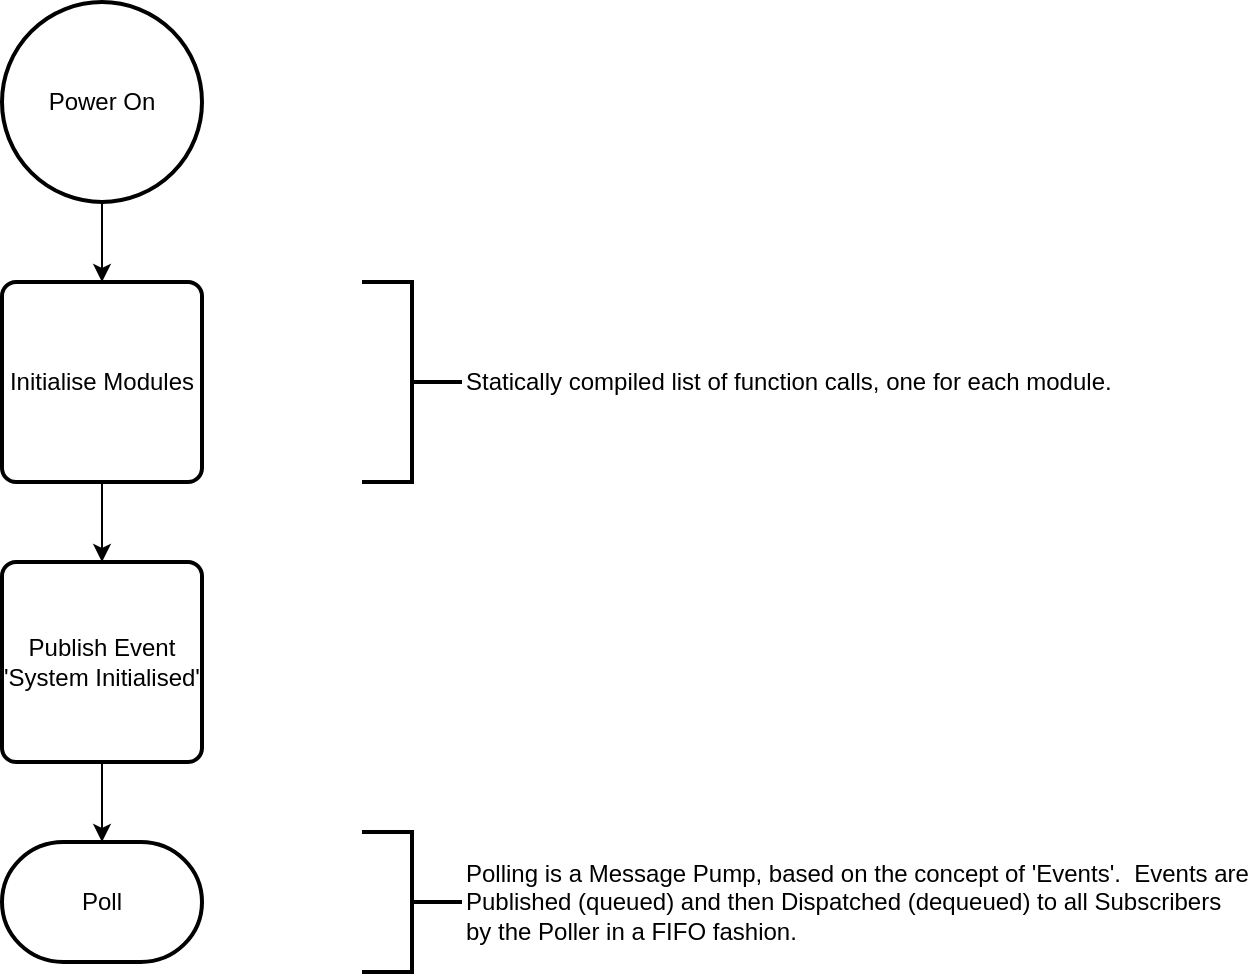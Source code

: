<mxfile version="10.6.1" type="device"><diagram id="__bh5oPGxIDrcGHooerF" name="Page-1"><mxGraphModel dx="1394" dy="757" grid="1" gridSize="10" guides="1" tooltips="1" connect="1" arrows="1" fold="1" page="1" pageScale="1" pageWidth="827" pageHeight="1169" math="0" shadow="0"><root><mxCell id="0"/><mxCell id="1" parent="0"/><mxCell id="6apwA7XfBml5Jx6jY320-6" style="edgeStyle=orthogonalEdgeStyle;rounded=0;orthogonalLoop=1;jettySize=auto;html=1;" edge="1" parent="1" source="6apwA7XfBml5Jx6jY320-1" target="6apwA7XfBml5Jx6jY320-2"><mxGeometry relative="1" as="geometry"/></mxCell><mxCell id="6apwA7XfBml5Jx6jY320-1" value="Power On" style="strokeWidth=2;html=1;shape=mxgraph.flowchart.start_2;whiteSpace=wrap;" vertex="1" parent="1"><mxGeometry x="80" y="40" width="100" height="100" as="geometry"/></mxCell><mxCell id="6apwA7XfBml5Jx6jY320-7" style="edgeStyle=orthogonalEdgeStyle;rounded=0;orthogonalLoop=1;jettySize=auto;html=1;" edge="1" parent="1" source="6apwA7XfBml5Jx6jY320-2" target="6apwA7XfBml5Jx6jY320-3"><mxGeometry relative="1" as="geometry"/></mxCell><mxCell id="6apwA7XfBml5Jx6jY320-2" value="Initialise Modules" style="rounded=1;whiteSpace=wrap;html=1;absoluteArcSize=1;arcSize=14;strokeWidth=2;" vertex="1" parent="1"><mxGeometry x="80" y="180" width="100" height="100" as="geometry"/></mxCell><mxCell id="6apwA7XfBml5Jx6jY320-8" style="edgeStyle=orthogonalEdgeStyle;rounded=0;orthogonalLoop=1;jettySize=auto;html=1;" edge="1" parent="1" source="6apwA7XfBml5Jx6jY320-3" target="6apwA7XfBml5Jx6jY320-5"><mxGeometry relative="1" as="geometry"/></mxCell><mxCell id="6apwA7XfBml5Jx6jY320-3" value="Publish Event 'System Initialised'" style="rounded=1;whiteSpace=wrap;html=1;absoluteArcSize=1;arcSize=14;strokeWidth=2;" vertex="1" parent="1"><mxGeometry x="80" y="320" width="100" height="100" as="geometry"/></mxCell><mxCell id="6apwA7XfBml5Jx6jY320-5" value="Poll" style="strokeWidth=2;html=1;shape=mxgraph.flowchart.terminator;whiteSpace=wrap;" vertex="1" parent="1"><mxGeometry x="80" y="460" width="100" height="60" as="geometry"/></mxCell><mxCell id="6apwA7XfBml5Jx6jY320-9" value="Polling is a Message Pump, based on the concept of 'Events'.&amp;nbsp; Events are&lt;br&gt;Published (queued) and then Dispatched (dequeued) to all Subscribers&lt;br&gt;by the Poller in a FIFO fashion.&lt;br&gt;" style="strokeWidth=2;html=1;shape=mxgraph.flowchart.annotation_2;align=left;flipH=1;labelPosition=right;verticalLabelPosition=middle;verticalAlign=middle;" vertex="1" parent="1"><mxGeometry x="260" y="455" width="50" height="70" as="geometry"/></mxCell><mxCell id="6apwA7XfBml5Jx6jY320-11" value="Statically compiled list of function calls, one for each module." style="strokeWidth=2;html=1;shape=mxgraph.flowchart.annotation_2;align=left;labelPosition=right;verticalLabelPosition=middle;verticalAlign=middle;flipH=1;" vertex="1" parent="1"><mxGeometry x="260" y="180" width="50" height="100" as="geometry"/></mxCell></root></mxGraphModel></diagram></mxfile>